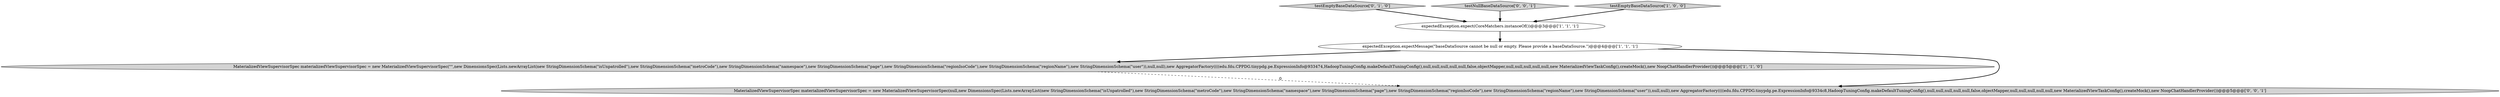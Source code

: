 digraph {
3 [style = filled, label = "MaterializedViewSupervisorSpec materializedViewSupervisorSpec = new MaterializedViewSupervisorSpec(\"\",new DimensionsSpec(Lists.newArrayList(new StringDimensionSchema(\"isUnpatrolled\"),new StringDimensionSchema(\"metroCode\"),new StringDimensionSchema(\"namespace\"),new StringDimensionSchema(\"page\"),new StringDimensionSchema(\"regionIsoCode\"),new StringDimensionSchema(\"regionName\"),new StringDimensionSchema(\"user\")),null,null),new AggregatorFactory((((edu.fdu.CPPDG.tinypdg.pe.ExpressionInfo@933474,HadoopTuningConfig.makeDefaultTuningConfig(),null,null,null,null,null,false,objectMapper,null,null,null,null,null,new MaterializedViewTaskConfig(),createMock(),new NoopChatHandlerProvider())@@@5@@@['1', '1', '0']", fillcolor = lightgray, shape = ellipse image = "AAA0AAABBB1BBB"];
1 [style = filled, label = "expectedException.expect(CoreMatchers.instanceOf())@@@3@@@['1', '1', '1']", fillcolor = white, shape = ellipse image = "AAA0AAABBB1BBB"];
6 [style = filled, label = "MaterializedViewSupervisorSpec materializedViewSupervisorSpec = new MaterializedViewSupervisorSpec(null,new DimensionsSpec(Lists.newArrayList(new StringDimensionSchema(\"isUnpatrolled\"),new StringDimensionSchema(\"metroCode\"),new StringDimensionSchema(\"namespace\"),new StringDimensionSchema(\"page\"),new StringDimensionSchema(\"regionIsoCode\"),new StringDimensionSchema(\"regionName\"),new StringDimensionSchema(\"user\")),null,null),new AggregatorFactory((((edu.fdu.CPPDG.tinypdg.pe.ExpressionInfo@9334c8,HadoopTuningConfig.makeDefaultTuningConfig(),null,null,null,null,null,false,objectMapper,null,null,null,null,null,new MaterializedViewTaskConfig(),createMock(),new NoopChatHandlerProvider())@@@5@@@['0', '0', '1']", fillcolor = lightgray, shape = ellipse image = "AAA0AAABBB3BBB"];
4 [style = filled, label = "testEmptyBaseDataSource['0', '1', '0']", fillcolor = lightgray, shape = diamond image = "AAA0AAABBB2BBB"];
5 [style = filled, label = "testNullBaseDataSource['0', '0', '1']", fillcolor = lightgray, shape = diamond image = "AAA0AAABBB3BBB"];
2 [style = filled, label = "testEmptyBaseDataSource['1', '0', '0']", fillcolor = lightgray, shape = diamond image = "AAA0AAABBB1BBB"];
0 [style = filled, label = "expectedException.expectMessage(\"baseDataSource cannot be null or empty. Please provide a baseDataSource.\")@@@4@@@['1', '1', '1']", fillcolor = white, shape = ellipse image = "AAA0AAABBB1BBB"];
0->3 [style = bold, label=""];
5->1 [style = bold, label=""];
4->1 [style = bold, label=""];
3->6 [style = dashed, label="0"];
1->0 [style = bold, label=""];
0->6 [style = bold, label=""];
2->1 [style = bold, label=""];
}

